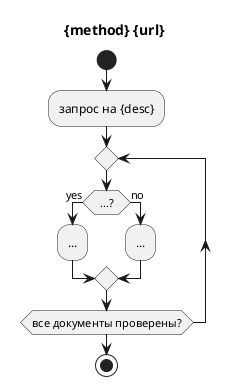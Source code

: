 @startuml

title {method} {url}
start
:запрос на {desc};
repeat
    if (...?) then (yes)
        :...;
    else (no)
        :...;
    endif
repeat while (все документы проверены?)
stop

@enduml